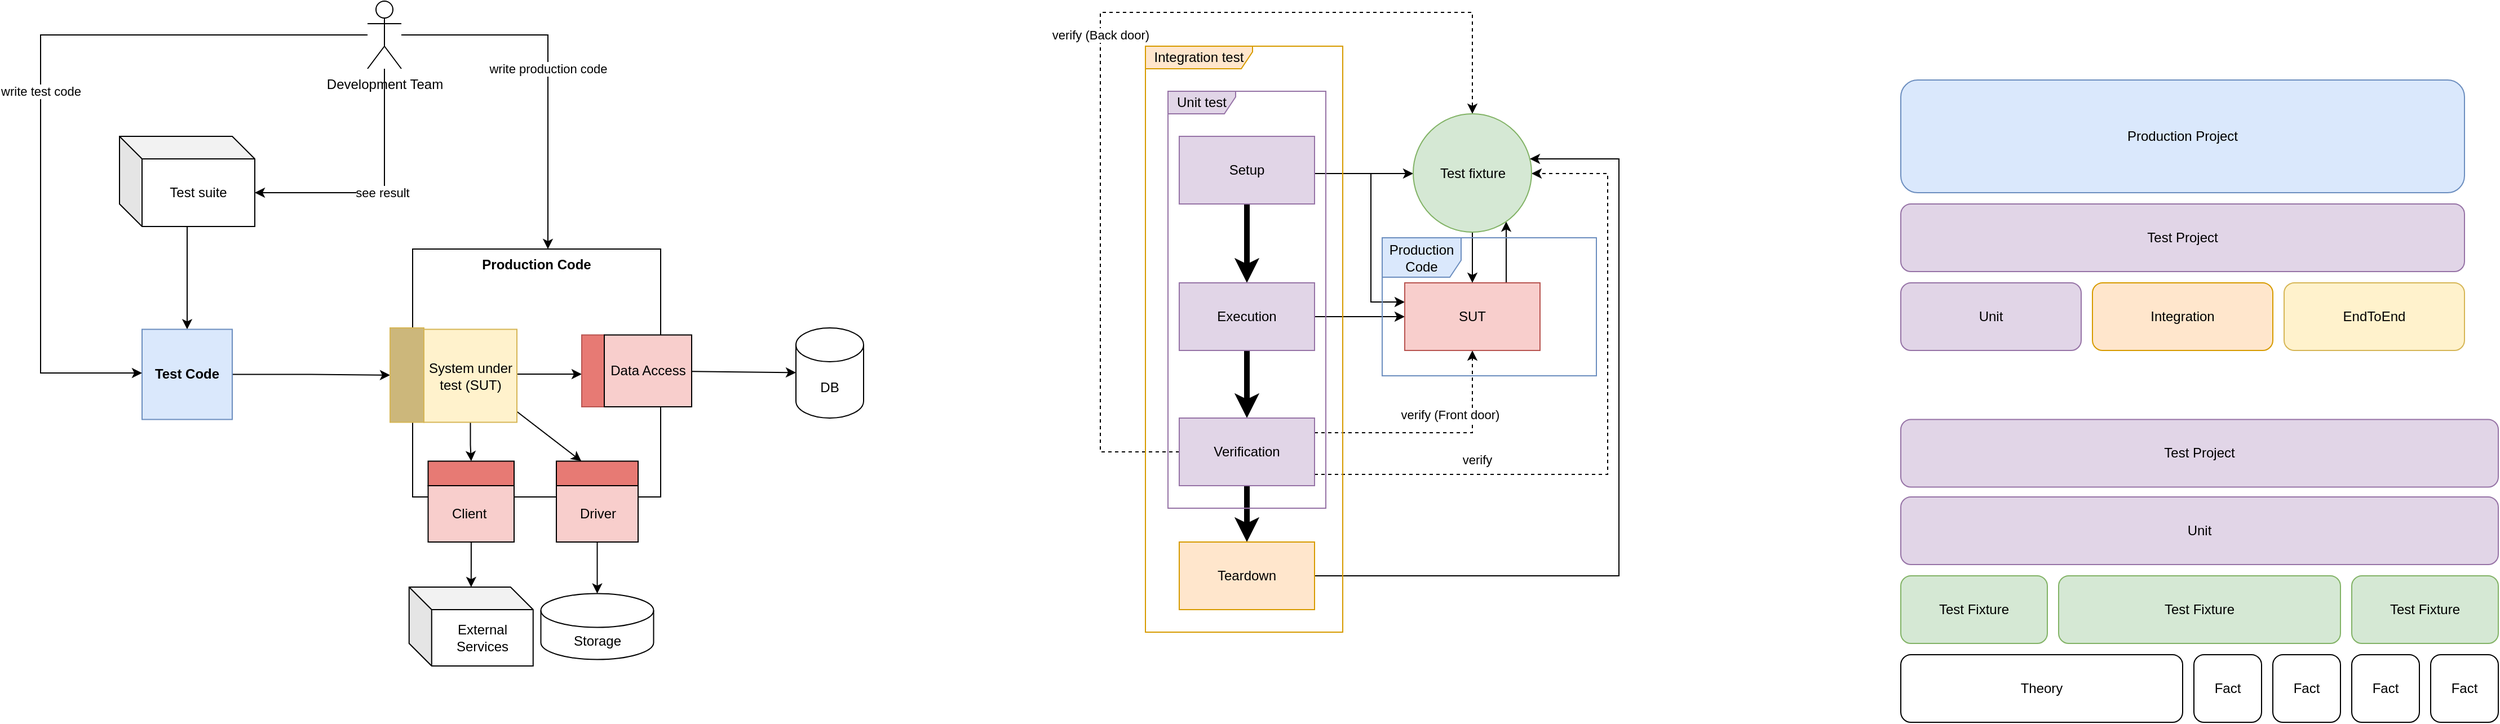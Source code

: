 <mxfile version="21.7.5" type="github">
  <diagram name="หน้า-1" id="V54rJkGDe6UenH7iF8Wh">
    <mxGraphModel dx="1235" dy="638" grid="1" gridSize="10" guides="1" tooltips="1" connect="1" arrows="1" fold="1" page="1" pageScale="1" pageWidth="827" pageHeight="1169" math="0" shadow="0">
      <root>
        <mxCell id="0" />
        <mxCell id="1" parent="0" />
        <mxCell id="IcwU3DTUadqm8QiGpATD-16" style="rounded=0;orthogonalLoop=1;jettySize=auto;html=1;" parent="1" source="IcwU3DTUadqm8QiGpATD-11" target="IcwU3DTUadqm8QiGpATD-13" edge="1">
          <mxGeometry relative="1" as="geometry" />
        </mxCell>
        <mxCell id="IcwU3DTUadqm8QiGpATD-11" value="Test suite" style="shape=cube;whiteSpace=wrap;html=1;boundedLbl=1;backgroundOutline=1;darkOpacity=0.05;darkOpacity2=0.1;" parent="1" vertex="1">
          <mxGeometry x="210" y="320" width="120" height="80" as="geometry" />
        </mxCell>
        <mxCell id="IcwU3DTUadqm8QiGpATD-17" style="edgeStyle=orthogonalEdgeStyle;rounded=0;orthogonalLoop=1;jettySize=auto;html=1;" parent="1" source="IcwU3DTUadqm8QiGpATD-13" target="IcwU3DTUadqm8QiGpATD-47" edge="1">
          <mxGeometry relative="1" as="geometry">
            <mxPoint x="380" y="480" as="targetPoint" />
          </mxGeometry>
        </mxCell>
        <mxCell id="IcwU3DTUadqm8QiGpATD-13" value="Test Code" style="whiteSpace=wrap;html=1;aspect=fixed;fillColor=#dae8fc;strokeColor=#6c8ebf;fontStyle=1" parent="1" vertex="1">
          <mxGeometry x="230" y="491.25" width="80" height="80" as="geometry" />
        </mxCell>
        <mxCell id="IcwU3DTUadqm8QiGpATD-20" style="edgeStyle=orthogonalEdgeStyle;rounded=0;orthogonalLoop=1;jettySize=auto;html=1;" parent="1" source="IcwU3DTUadqm8QiGpATD-14" target="IcwU3DTUadqm8QiGpATD-43" edge="1">
          <mxGeometry relative="1" as="geometry">
            <mxPoint x="630" y="440" as="targetPoint" />
            <Array as="points">
              <mxPoint x="600" y="531" />
              <mxPoint x="600" y="531" />
            </Array>
          </mxGeometry>
        </mxCell>
        <mxCell id="IcwU3DTUadqm8QiGpATD-22" style="edgeStyle=orthogonalEdgeStyle;rounded=0;orthogonalLoop=1;jettySize=auto;html=1;" parent="1" source="IcwU3DTUadqm8QiGpATD-14" target="IcwU3DTUadqm8QiGpATD-45" edge="1">
          <mxGeometry relative="1" as="geometry">
            <mxPoint x="420" y="590" as="targetPoint" />
          </mxGeometry>
        </mxCell>
        <mxCell id="IcwU3DTUadqm8QiGpATD-33" style="rounded=0;orthogonalLoop=1;jettySize=auto;html=1;" parent="1" source="IcwU3DTUadqm8QiGpATD-14" target="IcwU3DTUadqm8QiGpATD-44" edge="1">
          <mxGeometry relative="1" as="geometry" />
        </mxCell>
        <mxCell id="IcwU3DTUadqm8QiGpATD-14" value="System under test (SUT)" style="whiteSpace=wrap;html=1;aspect=fixed;fillColor=#fff2cc;strokeColor=#d6b656;" parent="1" vertex="1">
          <mxGeometry x="480" y="491.25" width="82.5" height="82.5" as="geometry" />
        </mxCell>
        <mxCell id="IcwU3DTUadqm8QiGpATD-18" value="Production Code" style="whiteSpace=wrap;html=1;aspect=fixed;verticalAlign=top;align=center;fillColor=none;fontStyle=1" parent="1" vertex="1">
          <mxGeometry x="470" y="420" width="220" height="220" as="geometry" />
        </mxCell>
        <mxCell id="IcwU3DTUadqm8QiGpATD-24" style="rounded=0;orthogonalLoop=1;jettySize=auto;html=1;" parent="1" source="IcwU3DTUadqm8QiGpATD-53" target="IcwU3DTUadqm8QiGpATD-23" edge="1">
          <mxGeometry relative="1" as="geometry">
            <mxPoint x="720" y="530" as="sourcePoint" />
          </mxGeometry>
        </mxCell>
        <mxCell id="IcwU3DTUadqm8QiGpATD-26" style="edgeStyle=orthogonalEdgeStyle;rounded=0;orthogonalLoop=1;jettySize=auto;html=1;" parent="1" source="IcwU3DTUadqm8QiGpATD-49" target="IcwU3DTUadqm8QiGpATD-25" edge="1">
          <mxGeometry relative="1" as="geometry">
            <mxPoint x="513.8" y="690" as="sourcePoint" />
          </mxGeometry>
        </mxCell>
        <mxCell id="IcwU3DTUadqm8QiGpATD-23" value="DB" style="shape=cylinder3;whiteSpace=wrap;html=1;boundedLbl=1;backgroundOutline=1;size=15;" parent="1" vertex="1">
          <mxGeometry x="810" y="490" width="60" height="80" as="geometry" />
        </mxCell>
        <mxCell id="IcwU3DTUadqm8QiGpATD-25" value="External Services" style="shape=cube;whiteSpace=wrap;html=1;boundedLbl=1;backgroundOutline=1;darkOpacity=0.05;darkOpacity2=0.1;" parent="1" vertex="1">
          <mxGeometry x="466.88" y="720" width="110" height="70" as="geometry" />
        </mxCell>
        <mxCell id="IcwU3DTUadqm8QiGpATD-31" value="Storage" style="shape=cylinder3;whiteSpace=wrap;html=1;boundedLbl=1;backgroundOutline=1;size=15;" parent="1" vertex="1">
          <mxGeometry x="583.75" y="725.75" width="100" height="58.5" as="geometry" />
        </mxCell>
        <mxCell id="IcwU3DTUadqm8QiGpATD-37" value="write production code" style="edgeStyle=orthogonalEdgeStyle;rounded=0;orthogonalLoop=1;jettySize=auto;html=1;" parent="1" source="IcwU3DTUadqm8QiGpATD-36" target="IcwU3DTUadqm8QiGpATD-18" edge="1">
          <mxGeometry relative="1" as="geometry">
            <mxPoint x="550" y="230" as="targetPoint" />
            <Array as="points">
              <mxPoint x="590" y="230" />
            </Array>
          </mxGeometry>
        </mxCell>
        <mxCell id="IcwU3DTUadqm8QiGpATD-39" value="write test code" style="edgeStyle=orthogonalEdgeStyle;rounded=0;orthogonalLoop=1;jettySize=auto;html=1;" parent="1" source="IcwU3DTUadqm8QiGpATD-36" target="IcwU3DTUadqm8QiGpATD-13" edge="1">
          <mxGeometry relative="1" as="geometry">
            <Array as="points">
              <mxPoint x="140" y="230" />
              <mxPoint x="140" y="530" />
            </Array>
          </mxGeometry>
        </mxCell>
        <mxCell id="IcwU3DTUadqm8QiGpATD-41" value="see result" style="edgeStyle=orthogonalEdgeStyle;rounded=0;orthogonalLoop=1;jettySize=auto;html=1;" parent="1" source="IcwU3DTUadqm8QiGpATD-36" target="IcwU3DTUadqm8QiGpATD-11" edge="1">
          <mxGeometry relative="1" as="geometry">
            <Array as="points">
              <mxPoint x="445" y="370" />
            </Array>
          </mxGeometry>
        </mxCell>
        <mxCell id="IcwU3DTUadqm8QiGpATD-36" value="Development Team" style="shape=umlActor;verticalLabelPosition=bottom;verticalAlign=top;html=1;outlineConnect=0;" parent="1" vertex="1">
          <mxGeometry x="430" y="200" width="30" height="60" as="geometry" />
        </mxCell>
        <mxCell id="IcwU3DTUadqm8QiGpATD-43" value="" style="verticalLabelPosition=bottom;verticalAlign=top;html=1;shape=mxgraph.basic.rect;fillColor2=none;strokeWidth=1;size=20;indent=5;fillColor=#e77a74;strokeColor=#b85450;" parent="1" vertex="1">
          <mxGeometry x="620" y="496.25" width="20" height="63.75" as="geometry" />
        </mxCell>
        <mxCell id="IcwU3DTUadqm8QiGpATD-44" value="" style="verticalLabelPosition=bottom;verticalAlign=top;html=1;shape=mxgraph.basic.rect;fillColor2=none;strokeWidth=1;size=20;indent=5;fillColor=#e77a74;" parent="1" vertex="1">
          <mxGeometry x="597.5" y="608.25" width="72.5" height="21.75" as="geometry" />
        </mxCell>
        <mxCell id="IcwU3DTUadqm8QiGpATD-45" value="" style="verticalLabelPosition=bottom;verticalAlign=top;html=1;shape=mxgraph.basic.rect;fillColor2=none;strokeWidth=1;size=0;indent=5;fillColor=#e77a74;" parent="1" vertex="1">
          <mxGeometry x="483.75" y="608.25" width="76.25" height="21.75" as="geometry" />
        </mxCell>
        <mxCell id="IcwU3DTUadqm8QiGpATD-47" value="" style="verticalLabelPosition=bottom;verticalAlign=top;html=1;shape=mxgraph.basic.rect;fillColor2=none;strokeWidth=1;size=20;indent=5;fillColor=#ccb77b;strokeColor=#d6b656;" parent="1" vertex="1">
          <mxGeometry x="450" y="490" width="30" height="83.75" as="geometry" />
        </mxCell>
        <mxCell id="IcwU3DTUadqm8QiGpATD-49" value="Client&amp;nbsp;" style="rounded=0;whiteSpace=wrap;html=1;fillColor=#f8cecc;" parent="1" vertex="1">
          <mxGeometry x="483.75" y="630" width="76.25" height="50" as="geometry" />
        </mxCell>
        <mxCell id="IcwU3DTUadqm8QiGpATD-52" style="rounded=0;orthogonalLoop=1;jettySize=auto;html=1;" parent="1" source="IcwU3DTUadqm8QiGpATD-50" target="IcwU3DTUadqm8QiGpATD-31" edge="1">
          <mxGeometry relative="1" as="geometry" />
        </mxCell>
        <mxCell id="IcwU3DTUadqm8QiGpATD-50" value="Driver" style="rounded=0;whiteSpace=wrap;html=1;fillColor=#f8cecc;" parent="1" vertex="1">
          <mxGeometry x="597.5" y="630" width="72.5" height="50" as="geometry" />
        </mxCell>
        <mxCell id="IcwU3DTUadqm8QiGpATD-53" value="Data Access" style="rounded=0;whiteSpace=wrap;html=1;fillColor=#f8cecc;" parent="1" vertex="1">
          <mxGeometry x="640" y="496.25" width="77.5" height="63.75" as="geometry" />
        </mxCell>
        <mxCell id="rgRRa4uVCQyOLxnNqHUD-7" style="edgeStyle=orthogonalEdgeStyle;rounded=0;orthogonalLoop=1;jettySize=auto;html=1;" edge="1" parent="1" source="rgRRa4uVCQyOLxnNqHUD-1" target="rgRRa4uVCQyOLxnNqHUD-6">
          <mxGeometry relative="1" as="geometry">
            <mxPoint x="1280" y="352.5" as="sourcePoint" />
            <Array as="points">
              <mxPoint x="1290" y="353" />
              <mxPoint x="1290" y="353" />
            </Array>
          </mxGeometry>
        </mxCell>
        <mxCell id="rgRRa4uVCQyOLxnNqHUD-19" value="" style="edgeStyle=orthogonalEdgeStyle;rounded=0;orthogonalLoop=1;jettySize=auto;html=1;strokeWidth=5;" edge="1" parent="1" source="rgRRa4uVCQyOLxnNqHUD-1" target="rgRRa4uVCQyOLxnNqHUD-2">
          <mxGeometry relative="1" as="geometry" />
        </mxCell>
        <mxCell id="rgRRa4uVCQyOLxnNqHUD-41" style="edgeStyle=orthogonalEdgeStyle;rounded=0;orthogonalLoop=1;jettySize=auto;html=1;" edge="1" parent="1" source="rgRRa4uVCQyOLxnNqHUD-1" target="rgRRa4uVCQyOLxnNqHUD-5">
          <mxGeometry relative="1" as="geometry">
            <mxPoint x="1280" y="352.5" as="sourcePoint" />
            <Array as="points">
              <mxPoint x="1320" y="353" />
              <mxPoint x="1320" y="467" />
            </Array>
          </mxGeometry>
        </mxCell>
        <mxCell id="rgRRa4uVCQyOLxnNqHUD-1" value="Setup" style="rounded=0;whiteSpace=wrap;html=1;fillColor=#e1d5e7;strokeColor=#9673a6;" vertex="1" parent="1">
          <mxGeometry x="1150" y="320" width="120" height="60" as="geometry" />
        </mxCell>
        <mxCell id="rgRRa4uVCQyOLxnNqHUD-8" style="edgeStyle=orthogonalEdgeStyle;rounded=0;orthogonalLoop=1;jettySize=auto;html=1;" edge="1" parent="1" source="rgRRa4uVCQyOLxnNqHUD-2" target="rgRRa4uVCQyOLxnNqHUD-5">
          <mxGeometry relative="1" as="geometry">
            <mxPoint x="1280" y="482.5" as="sourcePoint" />
            <Array as="points">
              <mxPoint x="1330" y="480" />
              <mxPoint x="1330" y="480" />
            </Array>
          </mxGeometry>
        </mxCell>
        <mxCell id="rgRRa4uVCQyOLxnNqHUD-20" value="" style="edgeStyle=orthogonalEdgeStyle;rounded=0;orthogonalLoop=1;jettySize=auto;html=1;strokeWidth=5;" edge="1" parent="1" source="rgRRa4uVCQyOLxnNqHUD-2" target="rgRRa4uVCQyOLxnNqHUD-4">
          <mxGeometry relative="1" as="geometry" />
        </mxCell>
        <mxCell id="rgRRa4uVCQyOLxnNqHUD-2" value="Execution" style="rounded=0;whiteSpace=wrap;html=1;fillColor=#e1d5e7;strokeColor=#9673a6;" vertex="1" parent="1">
          <mxGeometry x="1150" y="450" width="120" height="60" as="geometry" />
        </mxCell>
        <mxCell id="rgRRa4uVCQyOLxnNqHUD-21" value="" style="edgeStyle=orthogonalEdgeStyle;rounded=0;orthogonalLoop=1;jettySize=auto;html=1;strokeWidth=5;" edge="1" parent="1" source="rgRRa4uVCQyOLxnNqHUD-4" target="rgRRa4uVCQyOLxnNqHUD-17">
          <mxGeometry relative="1" as="geometry" />
        </mxCell>
        <mxCell id="rgRRa4uVCQyOLxnNqHUD-32" value="verify" style="edgeStyle=orthogonalEdgeStyle;rounded=0;orthogonalLoop=1;jettySize=auto;html=1;dashed=1;" edge="1" parent="1" source="rgRRa4uVCQyOLxnNqHUD-4" target="rgRRa4uVCQyOLxnNqHUD-6">
          <mxGeometry x="-0.515" y="13" relative="1" as="geometry">
            <mxPoint x="1280" y="602.5" as="sourcePoint" />
            <mxPoint x="1360.003" y="603" as="targetPoint" />
            <Array as="points">
              <mxPoint x="1530" y="620" />
              <mxPoint x="1530" y="353" />
            </Array>
            <mxPoint as="offset" />
          </mxGeometry>
        </mxCell>
        <mxCell id="rgRRa4uVCQyOLxnNqHUD-33" value="verify (Back door)" style="edgeStyle=orthogonalEdgeStyle;rounded=0;orthogonalLoop=1;jettySize=auto;html=1;dashed=1;" edge="1" parent="1" source="rgRRa4uVCQyOLxnNqHUD-4" target="rgRRa4uVCQyOLxnNqHUD-6">
          <mxGeometry relative="1" as="geometry">
            <Array as="points">
              <mxPoint x="1080" y="600" />
              <mxPoint x="1080" y="210" />
              <mxPoint x="1410" y="210" />
            </Array>
          </mxGeometry>
        </mxCell>
        <mxCell id="rgRRa4uVCQyOLxnNqHUD-36" value="verify (Front door)" style="edgeStyle=orthogonalEdgeStyle;rounded=0;orthogonalLoop=1;jettySize=auto;html=1;dashed=1;" edge="1" parent="1" source="rgRRa4uVCQyOLxnNqHUD-4" target="rgRRa4uVCQyOLxnNqHUD-5">
          <mxGeometry x="0.467" y="20" relative="1" as="geometry">
            <mxPoint x="1280" y="582.5" as="sourcePoint" />
            <Array as="points">
              <mxPoint x="1410" y="583" />
            </Array>
            <mxPoint as="offset" />
          </mxGeometry>
        </mxCell>
        <mxCell id="rgRRa4uVCQyOLxnNqHUD-4" value="Verification" style="rounded=0;whiteSpace=wrap;html=1;fillColor=#e1d5e7;strokeColor=#9673a6;" vertex="1" parent="1">
          <mxGeometry x="1150" y="570" width="120" height="60" as="geometry" />
        </mxCell>
        <mxCell id="rgRRa4uVCQyOLxnNqHUD-42" style="edgeStyle=orthogonalEdgeStyle;rounded=0;orthogonalLoop=1;jettySize=auto;html=1;exitX=0.75;exitY=0;exitDx=0;exitDy=0;" edge="1" parent="1" source="rgRRa4uVCQyOLxnNqHUD-5" target="rgRRa4uVCQyOLxnNqHUD-6">
          <mxGeometry relative="1" as="geometry">
            <Array as="points">
              <mxPoint x="1440" y="420" />
              <mxPoint x="1440" y="420" />
            </Array>
          </mxGeometry>
        </mxCell>
        <mxCell id="rgRRa4uVCQyOLxnNqHUD-5" value="SUT" style="rounded=0;whiteSpace=wrap;html=1;fillColor=#f8cecc;strokeColor=#b85450;" vertex="1" parent="1">
          <mxGeometry x="1350" y="450" width="120" height="60" as="geometry" />
        </mxCell>
        <mxCell id="rgRRa4uVCQyOLxnNqHUD-9" style="edgeStyle=orthogonalEdgeStyle;rounded=0;orthogonalLoop=1;jettySize=auto;html=1;" edge="1" parent="1" source="rgRRa4uVCQyOLxnNqHUD-6" target="rgRRa4uVCQyOLxnNqHUD-5">
          <mxGeometry relative="1" as="geometry" />
        </mxCell>
        <mxCell id="rgRRa4uVCQyOLxnNqHUD-6" value="Test fixture" style="ellipse;whiteSpace=wrap;html=1;aspect=fixed;fillColor=#d5e8d4;strokeColor=#82b366;" vertex="1" parent="1">
          <mxGeometry x="1357.5" y="300" width="105" height="105" as="geometry" />
        </mxCell>
        <mxCell id="rgRRa4uVCQyOLxnNqHUD-18" style="edgeStyle=orthogonalEdgeStyle;rounded=0;orthogonalLoop=1;jettySize=auto;html=1;" edge="1" parent="1" source="rgRRa4uVCQyOLxnNqHUD-17" target="rgRRa4uVCQyOLxnNqHUD-6">
          <mxGeometry relative="1" as="geometry">
            <mxPoint x="1280" y="712.5" as="sourcePoint" />
            <Array as="points">
              <mxPoint x="1540" y="710" />
              <mxPoint x="1540" y="340" />
            </Array>
          </mxGeometry>
        </mxCell>
        <mxCell id="rgRRa4uVCQyOLxnNqHUD-17" value="Teardown" style="rounded=0;whiteSpace=wrap;html=1;fillColor=#ffe6cc;strokeColor=#d79b00;" vertex="1" parent="1">
          <mxGeometry x="1150" y="680" width="120" height="60" as="geometry" />
        </mxCell>
        <mxCell id="rgRRa4uVCQyOLxnNqHUD-25" value="Integration test" style="shape=umlFrame;whiteSpace=wrap;html=1;pointerEvents=0;width=95;height=20;fillColor=#ffe6cc;strokeColor=#d79b00;" vertex="1" parent="1">
          <mxGeometry x="1120" y="240" width="175" height="520" as="geometry" />
        </mxCell>
        <mxCell id="rgRRa4uVCQyOLxnNqHUD-26" value="Unit test" style="shape=umlFrame;whiteSpace=wrap;html=1;pointerEvents=0;width=60;height=20;fillColor=#e1d5e7;strokeColor=#9673a6;" vertex="1" parent="1">
          <mxGeometry x="1140" y="280" width="140" height="370" as="geometry" />
        </mxCell>
        <mxCell id="rgRRa4uVCQyOLxnNqHUD-31" value="Production Code" style="shape=umlFrame;whiteSpace=wrap;html=1;pointerEvents=0;width=70;height=35;fillColor=#dae8fc;strokeColor=#6c8ebf;" vertex="1" parent="1">
          <mxGeometry x="1330" y="410" width="190" height="122.5" as="geometry" />
        </mxCell>
        <mxCell id="rgRRa4uVCQyOLxnNqHUD-43" value="Production Project" style="rounded=1;whiteSpace=wrap;html=1;fillColor=#dae8fc;strokeColor=#6c8ebf;" vertex="1" parent="1">
          <mxGeometry x="1790" y="270" width="500" height="100" as="geometry" />
        </mxCell>
        <mxCell id="rgRRa4uVCQyOLxnNqHUD-44" value="Test Project" style="rounded=1;whiteSpace=wrap;html=1;fillColor=#e1d5e7;strokeColor=#9673a6;" vertex="1" parent="1">
          <mxGeometry x="1790" y="380" width="500" height="60" as="geometry" />
        </mxCell>
        <mxCell id="rgRRa4uVCQyOLxnNqHUD-45" value="Unit" style="rounded=1;whiteSpace=wrap;html=1;fillColor=#e1d5e7;strokeColor=#9673a6;" vertex="1" parent="1">
          <mxGeometry x="1790" y="640" width="530" height="60" as="geometry" />
        </mxCell>
        <mxCell id="rgRRa4uVCQyOLxnNqHUD-46" value="Integration" style="rounded=1;whiteSpace=wrap;html=1;fillColor=#ffe6cc;strokeColor=#d79b00;" vertex="1" parent="1">
          <mxGeometry x="1960" y="450" width="160" height="60" as="geometry" />
        </mxCell>
        <mxCell id="rgRRa4uVCQyOLxnNqHUD-47" value="EndToEnd" style="rounded=1;whiteSpace=wrap;html=1;fillColor=#fff2cc;strokeColor=#d6b656;" vertex="1" parent="1">
          <mxGeometry x="2130" y="450" width="160" height="60" as="geometry" />
        </mxCell>
        <mxCell id="rgRRa4uVCQyOLxnNqHUD-50" value="Test Project" style="rounded=1;whiteSpace=wrap;html=1;fillColor=#e1d5e7;strokeColor=#9673a6;" vertex="1" parent="1">
          <mxGeometry x="1790" y="571.25" width="530" height="60" as="geometry" />
        </mxCell>
        <mxCell id="rgRRa4uVCQyOLxnNqHUD-51" value="Test Fixture" style="rounded=1;whiteSpace=wrap;html=1;fillColor=#d5e8d4;strokeColor=#82b366;" vertex="1" parent="1">
          <mxGeometry x="1790" y="710" width="130" height="60" as="geometry" />
        </mxCell>
        <mxCell id="rgRRa4uVCQyOLxnNqHUD-52" value="Test Fixture" style="rounded=1;whiteSpace=wrap;html=1;fillColor=#d5e8d4;strokeColor=#82b366;" vertex="1" parent="1">
          <mxGeometry x="2190" y="710" width="130" height="60" as="geometry" />
        </mxCell>
        <mxCell id="rgRRa4uVCQyOLxnNqHUD-53" value="Theory" style="rounded=1;whiteSpace=wrap;html=1;" vertex="1" parent="1">
          <mxGeometry x="1790" y="780" width="250" height="60" as="geometry" />
        </mxCell>
        <mxCell id="rgRRa4uVCQyOLxnNqHUD-54" value="Fact" style="rounded=1;whiteSpace=wrap;html=1;" vertex="1" parent="1">
          <mxGeometry x="2050" y="780" width="60" height="60" as="geometry" />
        </mxCell>
        <mxCell id="rgRRa4uVCQyOLxnNqHUD-55" value="Fact" style="rounded=1;whiteSpace=wrap;html=1;" vertex="1" parent="1">
          <mxGeometry x="2120" y="780" width="60" height="60" as="geometry" />
        </mxCell>
        <mxCell id="rgRRa4uVCQyOLxnNqHUD-56" value="Fact" style="rounded=1;whiteSpace=wrap;html=1;" vertex="1" parent="1">
          <mxGeometry x="2190" y="780" width="60" height="60" as="geometry" />
        </mxCell>
        <mxCell id="rgRRa4uVCQyOLxnNqHUD-57" value="Fact" style="rounded=1;whiteSpace=wrap;html=1;" vertex="1" parent="1">
          <mxGeometry x="2260" y="780" width="60" height="60" as="geometry" />
        </mxCell>
        <mxCell id="rgRRa4uVCQyOLxnNqHUD-58" value="Unit" style="rounded=1;whiteSpace=wrap;html=1;fillColor=#e1d5e7;strokeColor=#9673a6;" vertex="1" parent="1">
          <mxGeometry x="1790" y="450" width="160" height="60" as="geometry" />
        </mxCell>
        <mxCell id="rgRRa4uVCQyOLxnNqHUD-59" value="Test Fixture" style="rounded=1;whiteSpace=wrap;html=1;fillColor=#d5e8d4;strokeColor=#82b366;" vertex="1" parent="1">
          <mxGeometry x="1930" y="710" width="250" height="60" as="geometry" />
        </mxCell>
      </root>
    </mxGraphModel>
  </diagram>
</mxfile>
